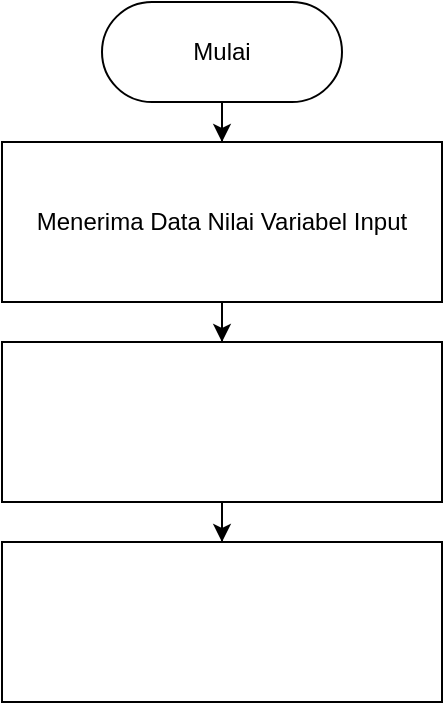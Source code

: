 <mxfile version="14.9.2" type="github">
  <diagram id="dBnzOQytYYxfU3pRU7bc" name="Page-1">
    <mxGraphModel dx="868" dy="434" grid="1" gridSize="10" guides="1" tooltips="1" connect="1" arrows="1" fold="1" page="1" pageScale="1" pageWidth="850" pageHeight="1100" math="0" shadow="0">
      <root>
        <mxCell id="0" />
        <mxCell id="1" parent="0" />
        <mxCell id="ZkDA2Pbo_zlCGj4S_Ms5-2" style="edgeStyle=orthogonalEdgeStyle;rounded=0;orthogonalLoop=1;jettySize=auto;html=1;" parent="1" source="ZkDA2Pbo_zlCGj4S_Ms5-1" target="ZkDA2Pbo_zlCGj4S_Ms5-3" edge="1">
          <mxGeometry relative="1" as="geometry">
            <mxPoint x="400" y="120" as="targetPoint" />
          </mxGeometry>
        </mxCell>
        <mxCell id="ZkDA2Pbo_zlCGj4S_Ms5-1" value="Mulai" style="rounded=1;whiteSpace=wrap;html=1;arcSize=50;" parent="1" vertex="1">
          <mxGeometry x="340" y="40" width="120" height="50" as="geometry" />
        </mxCell>
        <mxCell id="ZkDA2Pbo_zlCGj4S_Ms5-4" style="edgeStyle=orthogonalEdgeStyle;rounded=0;orthogonalLoop=1;jettySize=auto;html=1;" parent="1" source="ZkDA2Pbo_zlCGj4S_Ms5-3" target="ZkDA2Pbo_zlCGj4S_Ms5-5" edge="1">
          <mxGeometry relative="1" as="geometry">
            <mxPoint x="400" y="210" as="targetPoint" />
          </mxGeometry>
        </mxCell>
        <mxCell id="ZkDA2Pbo_zlCGj4S_Ms5-3" value="Menerima Data Nilai Variabel Input" style="rounded=0;whiteSpace=wrap;html=1;" parent="1" vertex="1">
          <mxGeometry x="290" y="110" width="220" height="80" as="geometry" />
        </mxCell>
        <mxCell id="ZkDA2Pbo_zlCGj4S_Ms5-6" style="edgeStyle=orthogonalEdgeStyle;rounded=0;orthogonalLoop=1;jettySize=auto;html=1;" parent="1" source="ZkDA2Pbo_zlCGj4S_Ms5-5" target="ZkDA2Pbo_zlCGj4S_Ms5-7" edge="1">
          <mxGeometry relative="1" as="geometry">
            <mxPoint x="400" y="310" as="targetPoint" />
          </mxGeometry>
        </mxCell>
        <mxCell id="ZkDA2Pbo_zlCGj4S_Ms5-5" value="" style="rounded=0;whiteSpace=wrap;html=1;" parent="1" vertex="1">
          <mxGeometry x="290" y="210" width="220" height="80" as="geometry" />
        </mxCell>
        <mxCell id="ZkDA2Pbo_zlCGj4S_Ms5-7" value="" style="rounded=0;whiteSpace=wrap;html=1;" parent="1" vertex="1">
          <mxGeometry x="290" y="310" width="220" height="80" as="geometry" />
        </mxCell>
      </root>
    </mxGraphModel>
  </diagram>
</mxfile>
